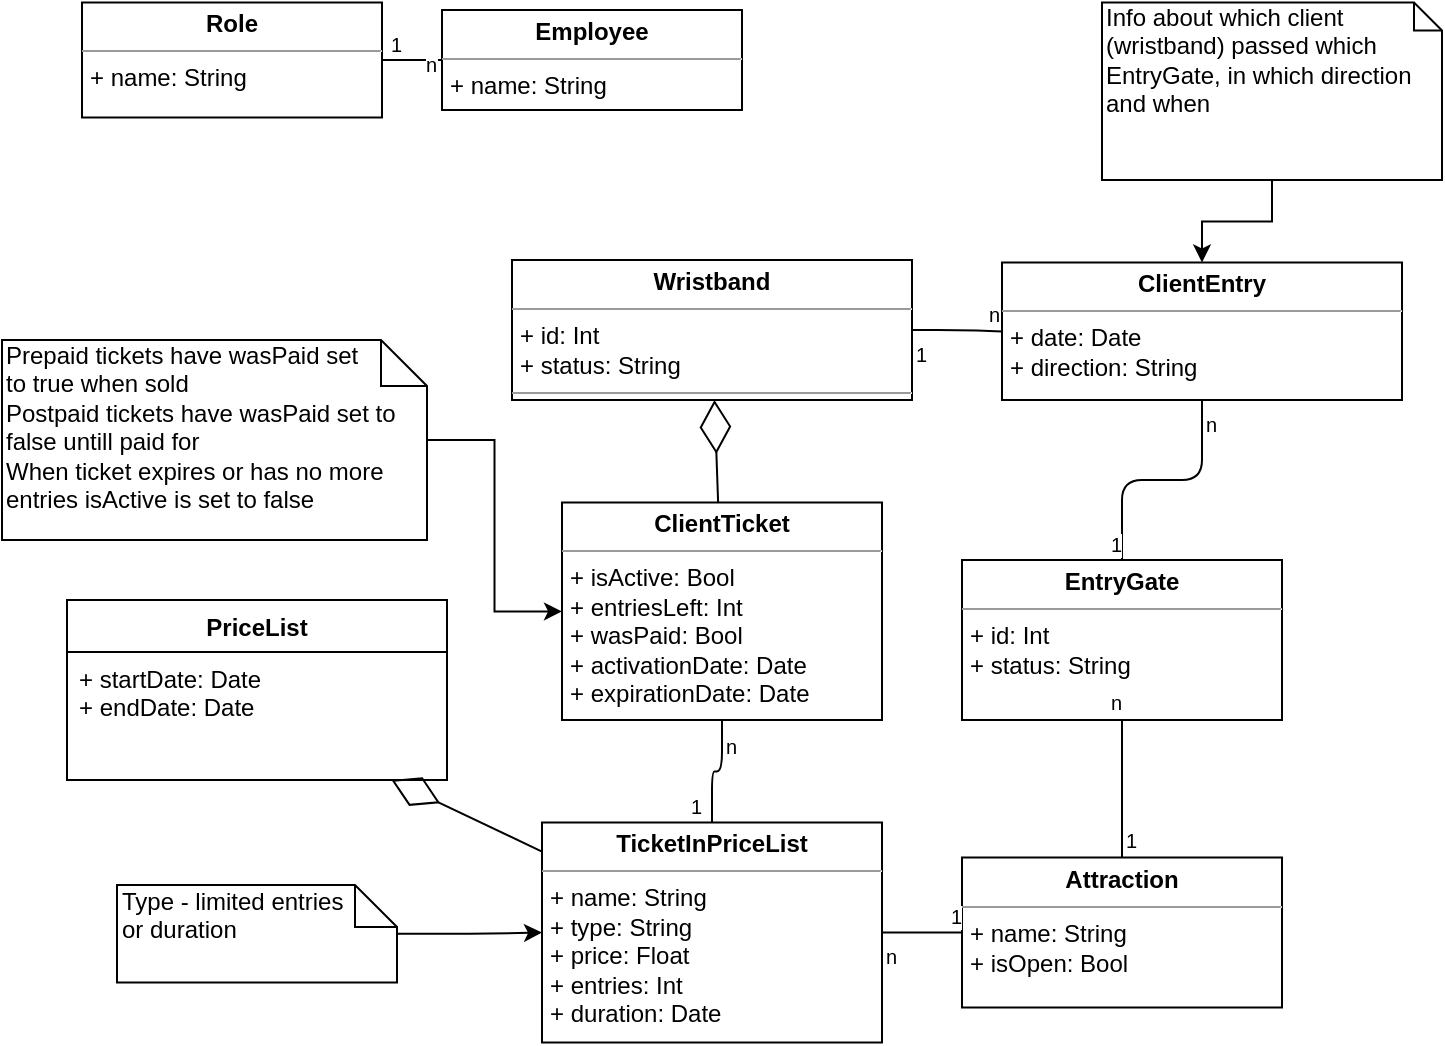 <mxfile version="13.0.2" type="device"><diagram id="C5RBs43oDa-KdzZeNtuy" name="Page-1"><mxGraphModel dx="1422" dy="791" grid="1" gridSize="10" guides="1" tooltips="1" connect="1" arrows="1" fold="1" page="1" pageScale="1" pageWidth="827" pageHeight="1169" math="0" shadow="0"><root><mxCell id="WIyWlLk6GJQsqaUBKTNV-0"/><mxCell id="WIyWlLk6GJQsqaUBKTNV-1" parent="WIyWlLk6GJQsqaUBKTNV-0"/><mxCell id="btaBvrVtQ6GG0H_6rj-1-8" value="&lt;p style=&quot;margin: 0px ; margin-top: 4px ; text-align: center&quot;&gt;&lt;b&gt;Attraction&lt;/b&gt;&lt;/p&gt;&lt;hr size=&quot;1&quot;&gt;&lt;p style=&quot;margin: 0px ; margin-left: 4px&quot;&gt;+ name: String&lt;/p&gt;&lt;p style=&quot;margin: 0px ; margin-left: 4px&quot;&gt;+ isOpen: Bool&lt;br&gt;&lt;/p&gt;" style="verticalAlign=top;align=left;overflow=fill;fontSize=12;fontFamily=Helvetica;html=1;" parent="WIyWlLk6GJQsqaUBKTNV-1" vertex="1"><mxGeometry x="550" y="448.75" width="160" height="75" as="geometry"/></mxCell><mxCell id="btaBvrVtQ6GG0H_6rj-1-28" value="&lt;p style=&quot;margin: 0px ; margin-top: 4px ; text-align: center&quot;&gt;&lt;b&gt;Employee&lt;/b&gt;&lt;br&gt;&lt;/p&gt;&lt;hr size=&quot;1&quot;&gt;&lt;p style=&quot;margin: 0px ; margin-left: 4px&quot;&gt;+ name: String&lt;/p&gt;&lt;p style=&quot;margin: 0px ; margin-left: 4px&quot;&gt;&lt;br&gt;&lt;/p&gt;&lt;hr size=&quot;1&quot;&gt;" style="verticalAlign=top;align=left;overflow=fill;fontSize=12;fontFamily=Helvetica;html=1;" parent="WIyWlLk6GJQsqaUBKTNV-1" vertex="1"><mxGeometry x="290" y="25" width="150" height="50" as="geometry"/></mxCell><mxCell id="btaBvrVtQ6GG0H_6rj-1-30" value="&lt;p style=&quot;margin: 0px ; margin-top: 4px ; text-align: center&quot;&gt;&lt;b&gt;Role&lt;/b&gt;&lt;/p&gt;&lt;hr size=&quot;1&quot;&gt;&lt;p style=&quot;margin: 0px ; margin-left: 4px&quot;&gt;+ name: String&lt;/p&gt;&lt;p style=&quot;margin: 0px ; margin-left: 4px&quot;&gt;&lt;br&gt;&lt;/p&gt;&lt;hr size=&quot;1&quot;&gt;" style="verticalAlign=top;align=left;overflow=fill;fontSize=12;fontFamily=Helvetica;html=1;" parent="WIyWlLk6GJQsqaUBKTNV-1" vertex="1"><mxGeometry x="110" y="21.25" width="150" height="57.5" as="geometry"/></mxCell><mxCell id="ToZi48v4VKdMPkQrInuG-14" value="" style="endArrow=diamondThin;endFill=0;endSize=24;html=1;" parent="WIyWlLk6GJQsqaUBKTNV-1" source="ToZi48v4VKdMPkQrInuG-20" target="ToZi48v4VKdMPkQrInuG-5" edge="1"><mxGeometry width="160" relative="1" as="geometry"><mxPoint x="720" y="796.25" as="sourcePoint"/><mxPoint x="790" y="651.25" as="targetPoint"/></mxGeometry></mxCell><mxCell id="ToZi48v4VKdMPkQrInuG-15" value="&lt;p style=&quot;margin: 0px ; margin-top: 4px ; text-align: center&quot;&gt;&lt;b&gt;Wristband&lt;/b&gt;&lt;br&gt;&lt;/p&gt;&lt;hr size=&quot;1&quot;&gt;&lt;p style=&quot;margin: 0px ; margin-left: 4px&quot;&gt;+ id: Int&lt;/p&gt;&lt;p style=&quot;margin: 0px ; margin-left: 4px&quot;&gt;+ status: String&lt;br&gt;&lt;/p&gt;&lt;hr size=&quot;1&quot;&gt;" style="verticalAlign=top;align=left;overflow=fill;fontSize=12;fontFamily=Helvetica;html=1;" parent="WIyWlLk6GJQsqaUBKTNV-1" vertex="1"><mxGeometry x="325" y="150" width="200" height="70" as="geometry"/></mxCell><mxCell id="ToZi48v4VKdMPkQrInuG-16" value="&lt;p style=&quot;margin: 4px 0px 0px ; text-align: center&quot;&gt;&lt;b&gt;ClientTicket&lt;/b&gt;&lt;/p&gt;&lt;hr size=&quot;1&quot;&gt;&lt;p style=&quot;margin: 0px 0px 0px 4px&quot;&gt;+ isActive: Bool&lt;/p&gt;&lt;p style=&quot;margin: 0px 0px 0px 4px&quot;&gt;+ entriesLeft: Int&lt;br&gt;&lt;/p&gt;&lt;p style=&quot;margin: 0px 0px 0px 4px&quot;&gt;+ wasPaid: Bool&lt;/p&gt;&lt;p style=&quot;margin: 0px 0px 0px 4px&quot;&gt;+ activationDate: Date&lt;/p&gt;&lt;p style=&quot;margin: 0px 0px 0px 4px&quot;&gt;+ expirationDate: Date&lt;/p&gt;&lt;hr size=&quot;1&quot;&gt;" style="verticalAlign=top;align=left;overflow=fill;fontSize=12;fontFamily=Helvetica;html=1;" parent="WIyWlLk6GJQsqaUBKTNV-1" vertex="1"><mxGeometry x="350" y="271.25" width="160" height="108.75" as="geometry"/></mxCell><mxCell id="ToZi48v4VKdMPkQrInuG-20" value="&lt;p style=&quot;margin: 0px ; margin-top: 4px ; text-align: center&quot;&gt;&lt;b&gt;TicketInPriceList&lt;/b&gt;&lt;/p&gt;&lt;hr size=&quot;1&quot;&gt;&lt;p style=&quot;margin: 0px ; margin-left: 4px&quot;&gt;+ name: String&lt;/p&gt;&lt;p style=&quot;margin: 0px ; margin-left: 4px&quot;&gt;+ type: String&lt;br&gt;&lt;/p&gt;&lt;p style=&quot;margin: 0px ; margin-left: 4px&quot;&gt;+ price: Float&lt;/p&gt;&lt;p style=&quot;margin: 0px ; margin-left: 4px&quot;&gt;+ entries: Int&lt;/p&gt;&lt;p style=&quot;margin: 0px ; margin-left: 4px&quot;&gt;+ duration: Date&lt;br&gt;&lt;/p&gt;&lt;p style=&quot;margin: 0px ; margin-left: 4px&quot;&gt;&lt;br&gt;&lt;/p&gt;&lt;hr size=&quot;1&quot;&gt;" style="verticalAlign=top;align=left;overflow=fill;fontSize=12;fontFamily=Helvetica;html=1;" parent="WIyWlLk6GJQsqaUBKTNV-1" vertex="1"><mxGeometry x="340" y="431.25" width="170" height="110" as="geometry"/></mxCell><mxCell id="ToZi48v4VKdMPkQrInuG-24" value="" style="endArrow=none;html=1;edgeStyle=orthogonalEdgeStyle;" parent="WIyWlLk6GJQsqaUBKTNV-1" source="ToZi48v4VKdMPkQrInuG-20" target="btaBvrVtQ6GG0H_6rj-1-8" edge="1"><mxGeometry relative="1" as="geometry"><mxPoint x="690" y="673.41" as="sourcePoint"/><mxPoint x="850" y="673.41" as="targetPoint"/></mxGeometry></mxCell><mxCell id="ToZi48v4VKdMPkQrInuG-25" value="n" style="resizable=0;html=1;align=left;verticalAlign=bottom;labelBackgroundColor=#ffffff;fontSize=10;" parent="ToZi48v4VKdMPkQrInuG-24" connectable="0" vertex="1"><mxGeometry x="-1" relative="1" as="geometry"><mxPoint y="20" as="offset"/></mxGeometry></mxCell><mxCell id="ToZi48v4VKdMPkQrInuG-26" value="1" style="resizable=0;html=1;align=right;verticalAlign=bottom;labelBackgroundColor=#ffffff;fontSize=10;" parent="ToZi48v4VKdMPkQrInuG-24" connectable="0" vertex="1"><mxGeometry x="1" relative="1" as="geometry"/></mxCell><mxCell id="ToZi48v4VKdMPkQrInuG-27" value="" style="endArrow=none;html=1;edgeStyle=orthogonalEdgeStyle;" parent="WIyWlLk6GJQsqaUBKTNV-1" source="ToZi48v4VKdMPkQrInuG-16" target="ToZi48v4VKdMPkQrInuG-20" edge="1"><mxGeometry relative="1" as="geometry"><mxPoint x="610.0" y="953.47" as="sourcePoint"/><mxPoint x="647.28" y="841.25" as="targetPoint"/></mxGeometry></mxCell><mxCell id="ToZi48v4VKdMPkQrInuG-28" value="n" style="resizable=0;html=1;align=left;verticalAlign=bottom;labelBackgroundColor=#ffffff;fontSize=10;" parent="ToZi48v4VKdMPkQrInuG-27" connectable="0" vertex="1"><mxGeometry x="-1" relative="1" as="geometry"><mxPoint y="21.25" as="offset"/></mxGeometry></mxCell><mxCell id="ToZi48v4VKdMPkQrInuG-29" value="1" style="resizable=0;html=1;align=right;verticalAlign=bottom;labelBackgroundColor=#ffffff;fontSize=10;" parent="ToZi48v4VKdMPkQrInuG-27" connectable="0" vertex="1"><mxGeometry x="1" relative="1" as="geometry"><mxPoint x="-5" y="-0.42" as="offset"/></mxGeometry></mxCell><mxCell id="ToZi48v4VKdMPkQrInuG-31" value="" style="endArrow=diamondThin;endFill=0;endSize=24;html=1;" parent="WIyWlLk6GJQsqaUBKTNV-1" source="ToZi48v4VKdMPkQrInuG-16" target="ToZi48v4VKdMPkQrInuG-15" edge="1"><mxGeometry width="160" relative="1" as="geometry"><mxPoint x="660" y="1021.25" as="sourcePoint"/><mxPoint x="820" y="1021.25" as="targetPoint"/></mxGeometry></mxCell><mxCell id="ToZi48v4VKdMPkQrInuG-38" value="" style="endArrow=none;html=1;edgeStyle=orthogonalEdgeStyle;" parent="WIyWlLk6GJQsqaUBKTNV-1" source="btaBvrVtQ6GG0H_6rj-1-28" target="btaBvrVtQ6GG0H_6rj-1-30" edge="1"><mxGeometry relative="1" as="geometry"><mxPoint x="650" y="-116.25" as="sourcePoint"/><mxPoint x="784.034" y="-236.25" as="targetPoint"/></mxGeometry></mxCell><mxCell id="ToZi48v4VKdMPkQrInuG-39" value="n" style="resizable=0;html=1;align=left;verticalAlign=bottom;labelBackgroundColor=#ffffff;fontSize=10;" parent="ToZi48v4VKdMPkQrInuG-38" connectable="0" vertex="1"><mxGeometry x="-1" relative="1" as="geometry"><mxPoint x="-10" y="10" as="offset"/></mxGeometry></mxCell><mxCell id="ToZi48v4VKdMPkQrInuG-40" value="1" style="resizable=0;html=1;align=right;verticalAlign=bottom;labelBackgroundColor=#ffffff;fontSize=10;" parent="ToZi48v4VKdMPkQrInuG-38" connectable="0" vertex="1"><mxGeometry x="1" relative="1" as="geometry"><mxPoint x="10.23" as="offset"/></mxGeometry></mxCell><mxCell id="Xg-sIu30y1N0Jq6UAaIW-6" value="&lt;p style=&quot;margin: 0px ; margin-top: 4px ; text-align: center&quot;&gt;&lt;b&gt;EntryGate&lt;/b&gt;&lt;/p&gt;&lt;hr size=&quot;1&quot;&gt;&lt;p style=&quot;margin: 0px ; margin-left: 4px&quot;&gt;+ id: Int&lt;/p&gt;&lt;p style=&quot;margin: 0px ; margin-left: 4px&quot;&gt;+ status: String&lt;/p&gt;" style="verticalAlign=top;align=left;overflow=fill;fontSize=12;fontFamily=Helvetica;html=1;" vertex="1" parent="WIyWlLk6GJQsqaUBKTNV-1"><mxGeometry x="550" y="300" width="160" height="80" as="geometry"/></mxCell><mxCell id="Xg-sIu30y1N0Jq6UAaIW-13" value="" style="endArrow=none;html=1;edgeStyle=orthogonalEdgeStyle;" edge="1" parent="WIyWlLk6GJQsqaUBKTNV-1" source="btaBvrVtQ6GG0H_6rj-1-8" target="Xg-sIu30y1N0Jq6UAaIW-6"><mxGeometry relative="1" as="geometry"><mxPoint x="530" y="718.75" as="sourcePoint"/><mxPoint x="690" y="751.25" as="targetPoint"/></mxGeometry></mxCell><mxCell id="Xg-sIu30y1N0Jq6UAaIW-14" value="1" style="resizable=0;html=1;align=left;verticalAlign=bottom;labelBackgroundColor=#ffffff;fontSize=10;" connectable="0" vertex="1" parent="Xg-sIu30y1N0Jq6UAaIW-13"><mxGeometry x="-1" relative="1" as="geometry"/></mxCell><mxCell id="Xg-sIu30y1N0Jq6UAaIW-15" value="&lt;div&gt;n&lt;/div&gt;" style="resizable=0;html=1;align=right;verticalAlign=bottom;labelBackgroundColor=#ffffff;fontSize=10;" connectable="0" vertex="1" parent="Xg-sIu30y1N0Jq6UAaIW-13"><mxGeometry x="1" relative="1" as="geometry"/></mxCell><mxCell id="Xg-sIu30y1N0Jq6UAaIW-17" value="" style="endArrow=none;html=1;edgeStyle=orthogonalEdgeStyle;" edge="1" parent="WIyWlLk6GJQsqaUBKTNV-1" source="Xg-sIu30y1N0Jq6UAaIW-26" target="Xg-sIu30y1N0Jq6UAaIW-6"><mxGeometry relative="1" as="geometry"><mxPoint x="660" y="501.25" as="sourcePoint"/><mxPoint x="660" y="551.25" as="targetPoint"/></mxGeometry></mxCell><mxCell id="Xg-sIu30y1N0Jq6UAaIW-18" value="n" style="resizable=0;html=1;align=left;verticalAlign=bottom;labelBackgroundColor=#ffffff;fontSize=10;" connectable="0" vertex="1" parent="Xg-sIu30y1N0Jq6UAaIW-17"><mxGeometry x="-1" relative="1" as="geometry"><mxPoint y="20" as="offset"/></mxGeometry></mxCell><mxCell id="Xg-sIu30y1N0Jq6UAaIW-19" value="1" style="resizable=0;html=1;align=right;verticalAlign=bottom;labelBackgroundColor=#ffffff;fontSize=10;" connectable="0" vertex="1" parent="Xg-sIu30y1N0Jq6UAaIW-17"><mxGeometry x="1" relative="1" as="geometry"/></mxCell><mxCell id="Xg-sIu30y1N0Jq6UAaIW-20" value="" style="endArrow=none;html=1;edgeStyle=orthogonalEdgeStyle;" edge="1" parent="WIyWlLk6GJQsqaUBKTNV-1" source="ToZi48v4VKdMPkQrInuG-15" target="Xg-sIu30y1N0Jq6UAaIW-26"><mxGeometry relative="1" as="geometry"><mxPoint x="500" y="581.25" as="sourcePoint"/><mxPoint x="660" y="431.25" as="targetPoint"/></mxGeometry></mxCell><mxCell id="Xg-sIu30y1N0Jq6UAaIW-21" value="1" style="resizable=0;html=1;align=left;verticalAlign=bottom;labelBackgroundColor=#ffffff;fontSize=10;" connectable="0" vertex="1" parent="Xg-sIu30y1N0Jq6UAaIW-20"><mxGeometry x="-1" relative="1" as="geometry"><mxPoint y="20" as="offset"/></mxGeometry></mxCell><mxCell id="Xg-sIu30y1N0Jq6UAaIW-22" value="n" style="resizable=0;html=1;align=right;verticalAlign=bottom;labelBackgroundColor=#ffffff;fontSize=10;" connectable="0" vertex="1" parent="Xg-sIu30y1N0Jq6UAaIW-20"><mxGeometry x="1" relative="1" as="geometry"/></mxCell><mxCell id="Xg-sIu30y1N0Jq6UAaIW-26" value="&lt;p style=&quot;margin: 4px 0px 0px ; text-align: center&quot;&gt;&lt;b&gt;ClientEntry&lt;/b&gt;&lt;br&gt;&lt;/p&gt;&lt;hr size=&quot;1&quot;&gt;&lt;p style=&quot;margin: 0px 0px 0px 4px&quot;&gt;+ date: Date&lt;/p&gt;&lt;p style=&quot;margin: 0px 0px 0px 4px&quot;&gt;+ direction: String&lt;/p&gt;&lt;p style=&quot;margin: 0px 0px 0px 4px&quot;&gt;&lt;br&gt;&lt;/p&gt;&lt;hr size=&quot;1&quot;&gt;" style="verticalAlign=top;align=left;overflow=fill;fontSize=12;fontFamily=Helvetica;html=1;" vertex="1" parent="WIyWlLk6GJQsqaUBKTNV-1"><mxGeometry x="570" y="151.25" width="200" height="68.75" as="geometry"/></mxCell><mxCell id="Xg-sIu30y1N0Jq6UAaIW-30" style="edgeStyle=orthogonalEdgeStyle;rounded=0;orthogonalLoop=1;jettySize=auto;html=1;" edge="1" parent="WIyWlLk6GJQsqaUBKTNV-1" source="Xg-sIu30y1N0Jq6UAaIW-27" target="Xg-sIu30y1N0Jq6UAaIW-26"><mxGeometry relative="1" as="geometry"/></mxCell><mxCell id="Xg-sIu30y1N0Jq6UAaIW-27" value="Info about which client (wristband) passed which EntryGate, in which direction and when" style="shape=note;whiteSpace=wrap;html=1;size=14;verticalAlign=top;align=left;spacingTop=-6;" vertex="1" parent="WIyWlLk6GJQsqaUBKTNV-1"><mxGeometry x="620" y="21.25" width="170" height="88.75" as="geometry"/></mxCell><mxCell id="Xg-sIu30y1N0Jq6UAaIW-32" style="edgeStyle=orthogonalEdgeStyle;rounded=0;orthogonalLoop=1;jettySize=auto;html=1;" edge="1" parent="WIyWlLk6GJQsqaUBKTNV-1" source="Xg-sIu30y1N0Jq6UAaIW-31" target="ToZi48v4VKdMPkQrInuG-20"><mxGeometry relative="1" as="geometry"/></mxCell><mxCell id="Xg-sIu30y1N0Jq6UAaIW-31" value="&lt;div&gt;Type - limited entries&lt;br&gt; or duration&lt;/div&gt;&lt;div&gt;&lt;br&gt;&lt;/div&gt;" style="shape=note;whiteSpace=wrap;html=1;size=21;verticalAlign=top;align=left;spacingTop=-6;" vertex="1" parent="WIyWlLk6GJQsqaUBKTNV-1"><mxGeometry x="127.5" y="462.5" width="140" height="48.75" as="geometry"/></mxCell><mxCell id="Xg-sIu30y1N0Jq6UAaIW-34" style="edgeStyle=orthogonalEdgeStyle;rounded=0;orthogonalLoop=1;jettySize=auto;html=1;" edge="1" parent="WIyWlLk6GJQsqaUBKTNV-1" source="Xg-sIu30y1N0Jq6UAaIW-33" target="ToZi48v4VKdMPkQrInuG-16"><mxGeometry relative="1" as="geometry"/></mxCell><mxCell id="Xg-sIu30y1N0Jq6UAaIW-33" value="&lt;div&gt;Prepaid tickets have wasPaid set &lt;br&gt;to true when sold&lt;/div&gt;&lt;div&gt;Postpaid tickets have wasPaid set to false untill paid for&lt;/div&gt;&lt;div&gt;When ticket expires or has no more entries isActive is set to false&lt;br&gt;&lt;/div&gt;" style="shape=note;whiteSpace=wrap;html=1;size=23;verticalAlign=top;align=left;spacingTop=-6;" vertex="1" parent="WIyWlLk6GJQsqaUBKTNV-1"><mxGeometry x="70" y="190" width="212.5" height="100" as="geometry"/></mxCell><mxCell id="ToZi48v4VKdMPkQrInuG-4" value="PriceList" style="swimlane;fontStyle=1;align=center;verticalAlign=top;childLayout=stackLayout;horizontal=1;startSize=26;horizontalStack=0;resizeParent=1;resizeParentMax=0;resizeLast=0;collapsible=1;marginBottom=0;" parent="WIyWlLk6GJQsqaUBKTNV-1" vertex="1"><mxGeometry x="102.5" y="320" width="190" height="90" as="geometry"/></mxCell><mxCell id="ToZi48v4VKdMPkQrInuG-5" value="+ startDate: Date&#xA;+ endDate: Date&#xA;&#xA;&#xA;&#xA;&#xA;" style="text;strokeColor=none;fillColor=none;align=left;verticalAlign=top;spacingLeft=4;spacingRight=4;overflow=hidden;rotatable=0;points=[[0,0.5],[1,0.5]];portConstraint=eastwest;" parent="ToZi48v4VKdMPkQrInuG-4" vertex="1"><mxGeometry y="26" width="190" height="64" as="geometry"/></mxCell><mxCell id="ToZi48v4VKdMPkQrInuG-6" value="" style="line;strokeWidth=1;fillColor=none;align=left;verticalAlign=middle;spacingTop=-1;spacingLeft=3;spacingRight=3;rotatable=0;labelPosition=right;points=[];portConstraint=eastwest;" parent="ToZi48v4VKdMPkQrInuG-4" vertex="1"><mxGeometry y="90" width="190" as="geometry"/></mxCell></root></mxGraphModel></diagram></mxfile>